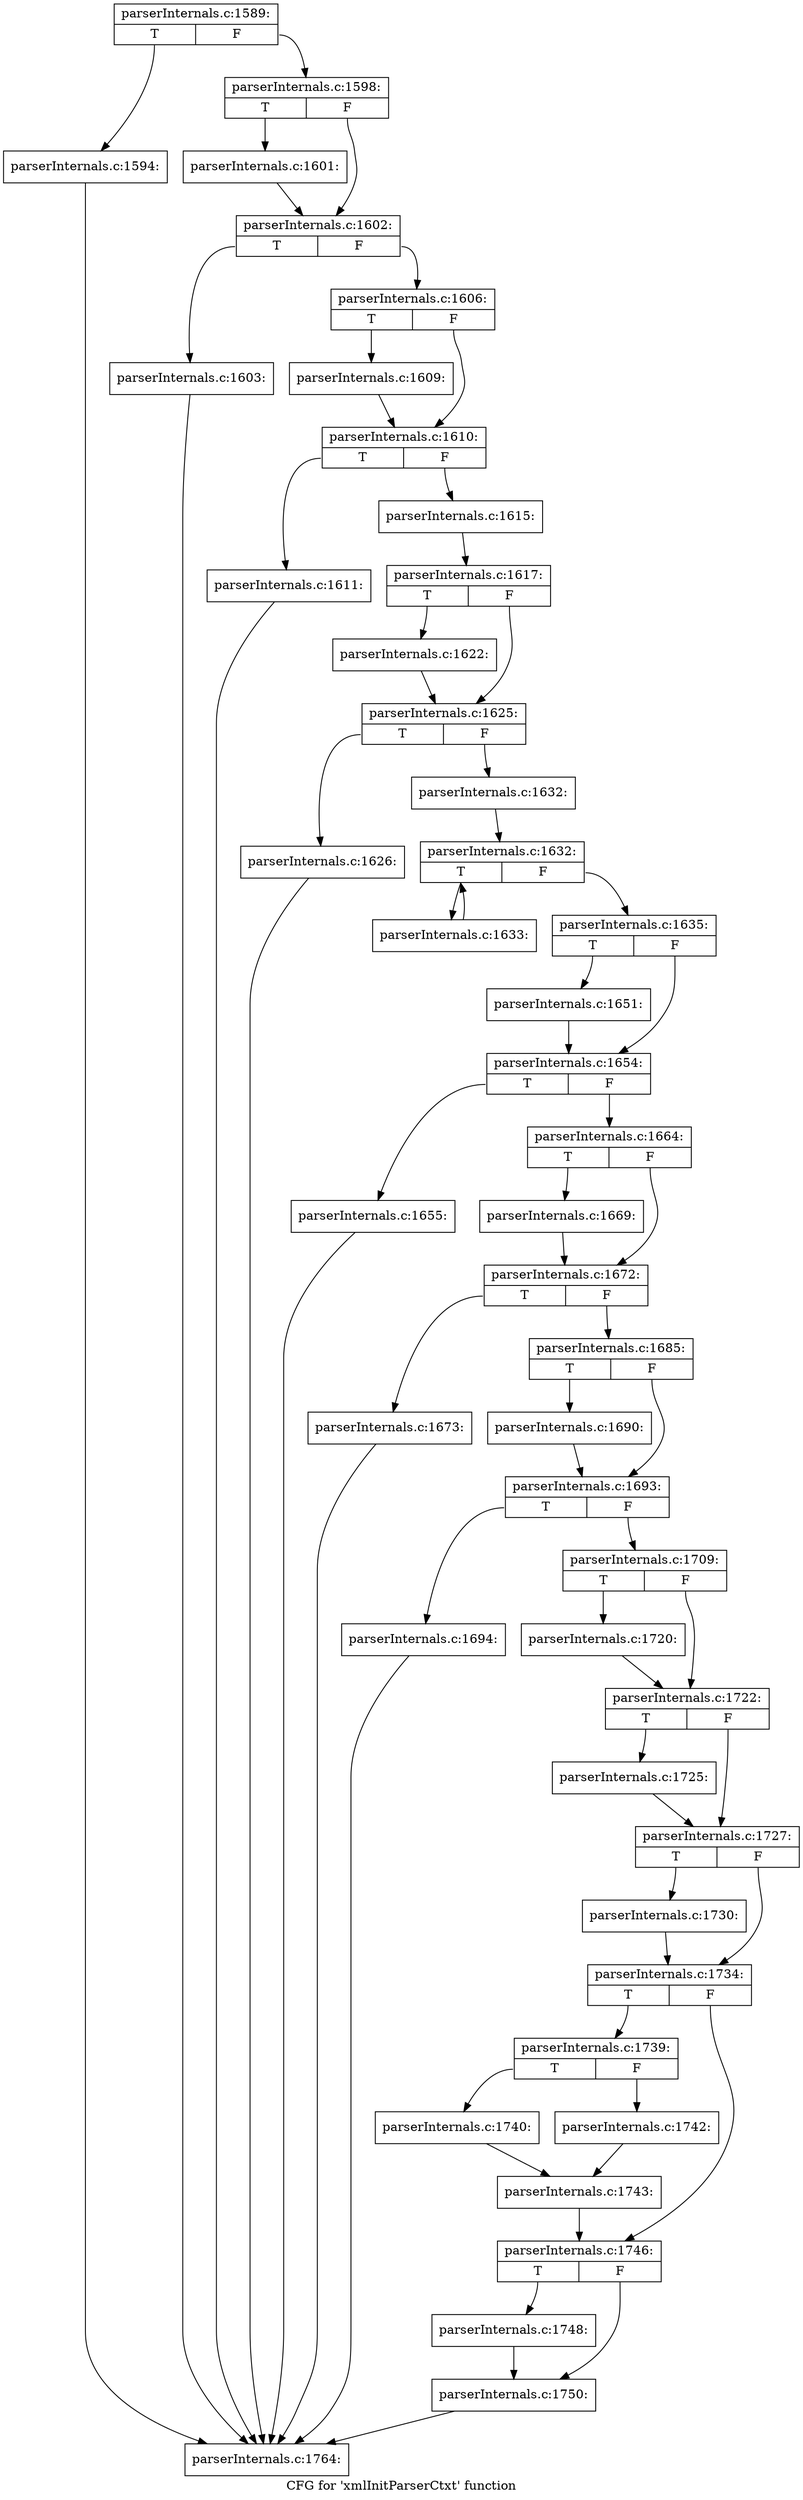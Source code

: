 digraph "CFG for 'xmlInitParserCtxt' function" {
	label="CFG for 'xmlInitParserCtxt' function";

	Node0x5585b3d9f940 [shape=record,label="{parserInternals.c:1589:|{<s0>T|<s1>F}}"];
	Node0x5585b3d9f940:s0 -> Node0x5585b3db3720;
	Node0x5585b3d9f940:s1 -> Node0x5585b3db3770;
	Node0x5585b3db3720 [shape=record,label="{parserInternals.c:1594:}"];
	Node0x5585b3db3720 -> Node0x5585b3da1b80;
	Node0x5585b3db3770 [shape=record,label="{parserInternals.c:1598:|{<s0>T|<s1>F}}"];
	Node0x5585b3db3770:s0 -> Node0x5585b3d32650;
	Node0x5585b3db3770:s1 -> Node0x5585b3d326a0;
	Node0x5585b3d32650 [shape=record,label="{parserInternals.c:1601:}"];
	Node0x5585b3d32650 -> Node0x5585b3d326a0;
	Node0x5585b3d326a0 [shape=record,label="{parserInternals.c:1602:|{<s0>T|<s1>F}}"];
	Node0x5585b3d326a0:s0 -> Node0x5585b3d6a3c0;
	Node0x5585b3d326a0:s1 -> Node0x5585b3d6a410;
	Node0x5585b3d6a3c0 [shape=record,label="{parserInternals.c:1603:}"];
	Node0x5585b3d6a3c0 -> Node0x5585b3da1b80;
	Node0x5585b3d6a410 [shape=record,label="{parserInternals.c:1606:|{<s0>T|<s1>F}}"];
	Node0x5585b3d6a410:s0 -> Node0x5585b3d6a7c0;
	Node0x5585b3d6a410:s1 -> Node0x5585b3d6afc0;
	Node0x5585b3d6a7c0 [shape=record,label="{parserInternals.c:1609:}"];
	Node0x5585b3d6a7c0 -> Node0x5585b3d6afc0;
	Node0x5585b3d6afc0 [shape=record,label="{parserInternals.c:1610:|{<s0>T|<s1>F}}"];
	Node0x5585b3d6afc0:s0 -> Node0x5585b3d32470;
	Node0x5585b3d6afc0:s1 -> Node0x5585b3d32110;
	Node0x5585b3d32470 [shape=record,label="{parserInternals.c:1611:}"];
	Node0x5585b3d32470 -> Node0x5585b3da1b80;
	Node0x5585b3d32110 [shape=record,label="{parserInternals.c:1615:}"];
	Node0x5585b3d32110 -> Node0x5585b3d6a140;
	Node0x5585b3d6a140 [shape=record,label="{parserInternals.c:1617:|{<s0>T|<s1>F}}"];
	Node0x5585b3d6a140:s0 -> Node0x5585b3d36d70;
	Node0x5585b3d6a140:s1 -> Node0x5585b3d36dc0;
	Node0x5585b3d36d70 [shape=record,label="{parserInternals.c:1622:}"];
	Node0x5585b3d36d70 -> Node0x5585b3d36dc0;
	Node0x5585b3d36dc0 [shape=record,label="{parserInternals.c:1625:|{<s0>T|<s1>F}}"];
	Node0x5585b3d36dc0:s0 -> Node0x5585b3d37a30;
	Node0x5585b3d36dc0:s1 -> Node0x5585b3d37a80;
	Node0x5585b3d37a30 [shape=record,label="{parserInternals.c:1626:}"];
	Node0x5585b3d37a30 -> Node0x5585b3da1b80;
	Node0x5585b3d37a80 [shape=record,label="{parserInternals.c:1632:}"];
	Node0x5585b3d37a80 -> Node0x5585b3d388c0;
	Node0x5585b3d388c0 [shape=record,label="{parserInternals.c:1632:|{<s0>T|<s1>F}}"];
	Node0x5585b3d388c0:s0 -> Node0x5585b3d38fd0;
	Node0x5585b3d388c0:s1 -> Node0x5585b3d38ae0;
	Node0x5585b3d38fd0 [shape=record,label="{parserInternals.c:1633:}"];
	Node0x5585b3d38fd0 -> Node0x5585b3d388c0;
	Node0x5585b3d38ae0 [shape=record,label="{parserInternals.c:1635:|{<s0>T|<s1>F}}"];
	Node0x5585b3d38ae0:s0 -> Node0x5585b3ce3f00;
	Node0x5585b3d38ae0:s1 -> Node0x5585b3ce3f50;
	Node0x5585b3ce3f00 [shape=record,label="{parserInternals.c:1651:}"];
	Node0x5585b3ce3f00 -> Node0x5585b3ce3f50;
	Node0x5585b3ce3f50 [shape=record,label="{parserInternals.c:1654:|{<s0>T|<s1>F}}"];
	Node0x5585b3ce3f50:s0 -> Node0x5585b3db6b60;
	Node0x5585b3ce3f50:s1 -> Node0x5585b3db6bb0;
	Node0x5585b3db6b60 [shape=record,label="{parserInternals.c:1655:}"];
	Node0x5585b3db6b60 -> Node0x5585b3da1b80;
	Node0x5585b3db6bb0 [shape=record,label="{parserInternals.c:1664:|{<s0>T|<s1>F}}"];
	Node0x5585b3db6bb0:s0 -> Node0x5585b3db85d0;
	Node0x5585b3db6bb0:s1 -> Node0x5585b3db8620;
	Node0x5585b3db85d0 [shape=record,label="{parserInternals.c:1669:}"];
	Node0x5585b3db85d0 -> Node0x5585b3db8620;
	Node0x5585b3db8620 [shape=record,label="{parserInternals.c:1672:|{<s0>T|<s1>F}}"];
	Node0x5585b3db8620:s0 -> Node0x5585b3db9230;
	Node0x5585b3db8620:s1 -> Node0x5585b3db9280;
	Node0x5585b3db9230 [shape=record,label="{parserInternals.c:1673:}"];
	Node0x5585b3db9230 -> Node0x5585b3da1b80;
	Node0x5585b3db9280 [shape=record,label="{parserInternals.c:1685:|{<s0>T|<s1>F}}"];
	Node0x5585b3db9280:s0 -> Node0x5585b3dbb3b0;
	Node0x5585b3db9280:s1 -> Node0x5585b3dbb400;
	Node0x5585b3dbb3b0 [shape=record,label="{parserInternals.c:1690:}"];
	Node0x5585b3dbb3b0 -> Node0x5585b3dbb400;
	Node0x5585b3dbb400 [shape=record,label="{parserInternals.c:1693:|{<s0>T|<s1>F}}"];
	Node0x5585b3dbb400:s0 -> Node0x5585b3dcc8d0;
	Node0x5585b3dbb400:s1 -> Node0x5585b3dcc920;
	Node0x5585b3dcc8d0 [shape=record,label="{parserInternals.c:1694:}"];
	Node0x5585b3dcc8d0 -> Node0x5585b3da1b80;
	Node0x5585b3dcc920 [shape=record,label="{parserInternals.c:1709:|{<s0>T|<s1>F}}"];
	Node0x5585b3dcc920:s0 -> Node0x5585b3dd1460;
	Node0x5585b3dcc920:s1 -> Node0x5585b3dd14b0;
	Node0x5585b3dd1460 [shape=record,label="{parserInternals.c:1720:}"];
	Node0x5585b3dd1460 -> Node0x5585b3dd14b0;
	Node0x5585b3dd14b0 [shape=record,label="{parserInternals.c:1722:|{<s0>T|<s1>F}}"];
	Node0x5585b3dd14b0:s0 -> Node0x5585b3dd3a20;
	Node0x5585b3dd14b0:s1 -> Node0x5585b3dd3a70;
	Node0x5585b3dd3a20 [shape=record,label="{parserInternals.c:1725:}"];
	Node0x5585b3dd3a20 -> Node0x5585b3dd3a70;
	Node0x5585b3dd3a70 [shape=record,label="{parserInternals.c:1727:|{<s0>T|<s1>F}}"];
	Node0x5585b3dd3a70:s0 -> Node0x5585b3dd4af0;
	Node0x5585b3dd3a70:s1 -> Node0x5585b3dd4b40;
	Node0x5585b3dd4af0 [shape=record,label="{parserInternals.c:1730:}"];
	Node0x5585b3dd4af0 -> Node0x5585b3dd4b40;
	Node0x5585b3dd4b40 [shape=record,label="{parserInternals.c:1734:|{<s0>T|<s1>F}}"];
	Node0x5585b3dd4b40:s0 -> Node0x5585b3dd6770;
	Node0x5585b3dd4b40:s1 -> Node0x5585b3dd67c0;
	Node0x5585b3dd6770 [shape=record,label="{parserInternals.c:1739:|{<s0>T|<s1>F}}"];
	Node0x5585b3dd6770:s0 -> Node0x5585b3dd6b30;
	Node0x5585b3dd6770:s1 -> Node0x5585b3dd6bd0;
	Node0x5585b3dd6b30 [shape=record,label="{parserInternals.c:1740:}"];
	Node0x5585b3dd6b30 -> Node0x5585b3dd6b80;
	Node0x5585b3dd6bd0 [shape=record,label="{parserInternals.c:1742:}"];
	Node0x5585b3dd6bd0 -> Node0x5585b3dd6b80;
	Node0x5585b3dd6b80 [shape=record,label="{parserInternals.c:1743:}"];
	Node0x5585b3dd6b80 -> Node0x5585b3dd67c0;
	Node0x5585b3dd67c0 [shape=record,label="{parserInternals.c:1746:|{<s0>T|<s1>F}}"];
	Node0x5585b3dd67c0:s0 -> Node0x5585b3dd8290;
	Node0x5585b3dd67c0:s1 -> Node0x5585b3dd82e0;
	Node0x5585b3dd8290 [shape=record,label="{parserInternals.c:1748:}"];
	Node0x5585b3dd8290 -> Node0x5585b3dd82e0;
	Node0x5585b3dd82e0 [shape=record,label="{parserInternals.c:1750:}"];
	Node0x5585b3dd82e0 -> Node0x5585b3da1b80;
	Node0x5585b3da1b80 [shape=record,label="{parserInternals.c:1764:}"];
}
